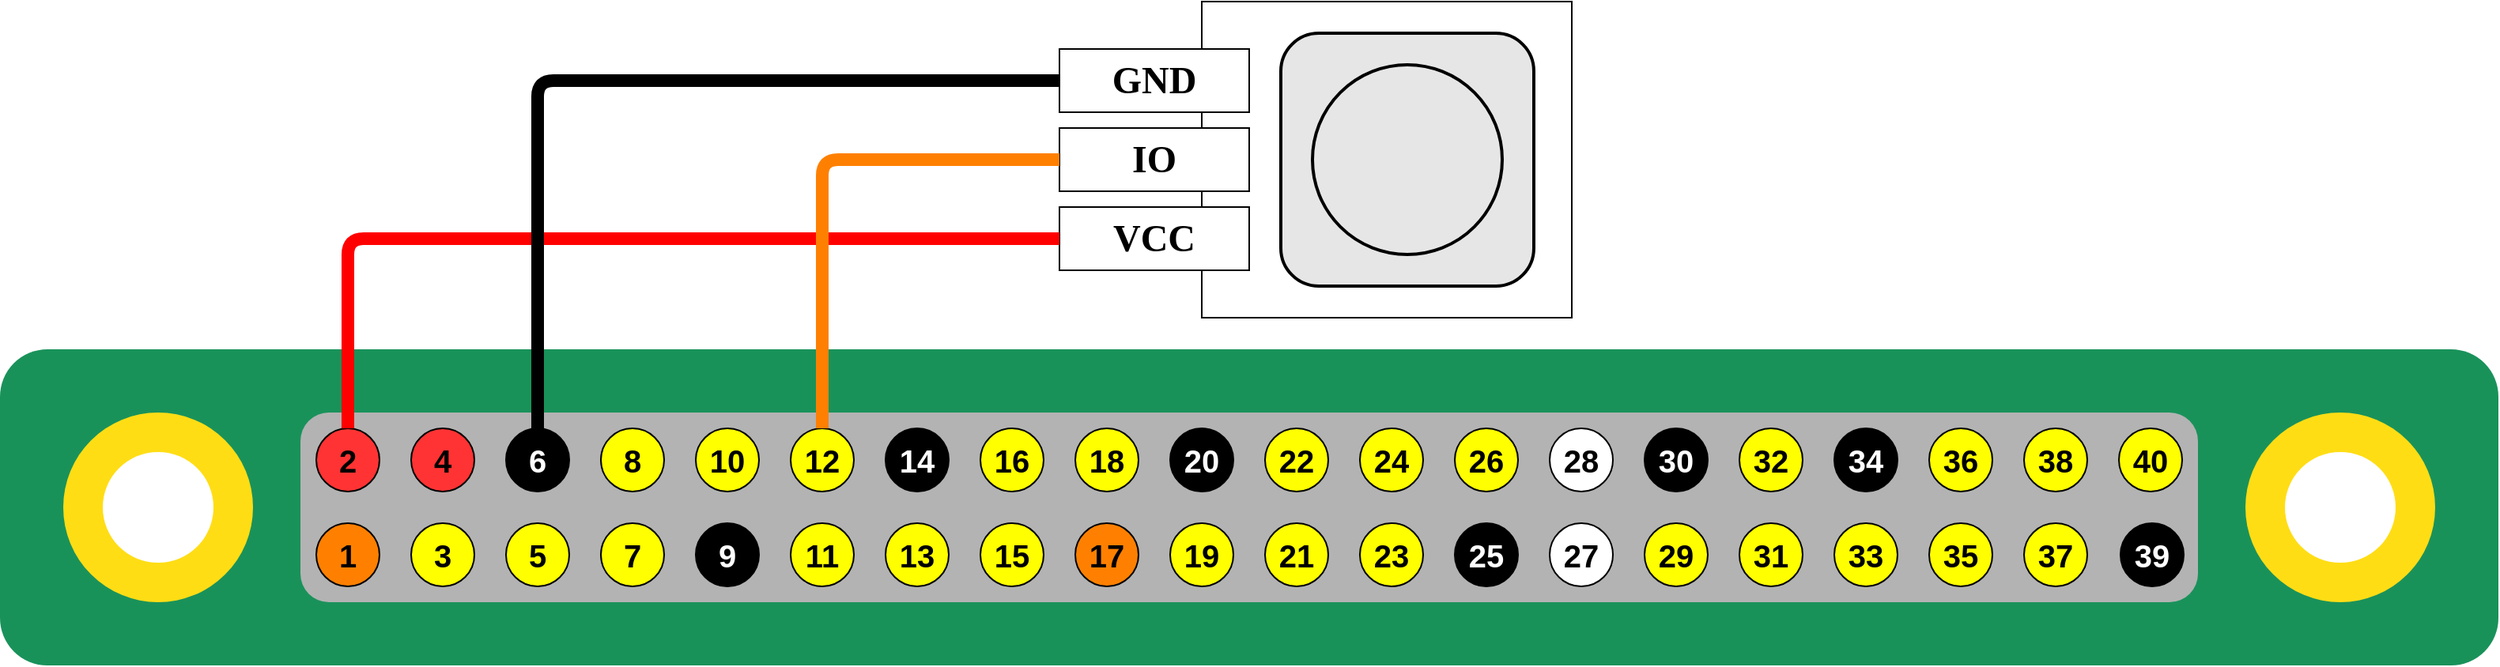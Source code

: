 <mxfile version="13.8.8" type="device"><diagram id="lVm1RK1Put-B2GvSqC42" name="Page-1"><mxGraphModel dx="1838" dy="982" grid="1" gridSize="10" guides="1" tooltips="1" connect="1" arrows="1" fold="1" page="1" pageScale="1" pageWidth="827" pageHeight="1169" math="0" shadow="0"><root><mxCell id="0"/><mxCell id="1" parent="0"/><mxCell id="qZW6qpRvhsTu4Xo9ONpj-1" value="" style="group" vertex="1" connectable="0" parent="1"><mxGeometry x="40" y="230" width="1580" height="200" as="geometry"/></mxCell><mxCell id="qZW6qpRvhsTu4Xo9ONpj-2" value="" style="rounded=1;whiteSpace=wrap;html=1;labelBackgroundColor=none;fontSize=20;fontColor=#FFFFFF;fillColor=#19925a;strokeColor=none;" vertex="1" parent="qZW6qpRvhsTu4Xo9ONpj-1"><mxGeometry width="1580" height="200" as="geometry"/></mxCell><mxCell id="qZW6qpRvhsTu4Xo9ONpj-3" value="" style="rounded=1;whiteSpace=wrap;html=1;labelBackgroundColor=none;fontSize=20;fontColor=#FFFFFF;fillColor=#B3B3B3;strokeColor=none;" vertex="1" parent="qZW6qpRvhsTu4Xo9ONpj-1"><mxGeometry x="190" y="40" width="1200" height="120" as="geometry"/></mxCell><mxCell id="qZW6qpRvhsTu4Xo9ONpj-4" value="" style="ellipse;whiteSpace=wrap;html=1;aspect=fixed;labelBackgroundColor=none;fontSize=20;fontColor=#FFFFFF;strokeColor=none;fillColor=#FFDD15;" vertex="1" parent="qZW6qpRvhsTu4Xo9ONpj-1"><mxGeometry x="40" y="40" width="120" height="120" as="geometry"/></mxCell><mxCell id="qZW6qpRvhsTu4Xo9ONpj-5" value="" style="ellipse;whiteSpace=wrap;html=1;aspect=fixed;labelBackgroundColor=none;fontSize=20;fontColor=#FFFFFF;fillColor=#FFFFFF;strokeColor=none;" vertex="1" parent="qZW6qpRvhsTu4Xo9ONpj-1"><mxGeometry x="65" y="65" width="70" height="70" as="geometry"/></mxCell><mxCell id="qZW6qpRvhsTu4Xo9ONpj-6" value="" style="ellipse;whiteSpace=wrap;html=1;aspect=fixed;labelBackgroundColor=none;fontSize=20;fontColor=#FFFFFF;strokeColor=none;fillColor=#FFDD15;" vertex="1" parent="qZW6qpRvhsTu4Xo9ONpj-1"><mxGeometry x="1420" y="40" width="120" height="120" as="geometry"/></mxCell><mxCell id="qZW6qpRvhsTu4Xo9ONpj-7" value="" style="ellipse;whiteSpace=wrap;html=1;aspect=fixed;labelBackgroundColor=none;fontSize=20;fontColor=#FFFFFF;fillColor=#FFFFFF;strokeColor=none;" vertex="1" parent="qZW6qpRvhsTu4Xo9ONpj-1"><mxGeometry x="1445" y="65" width="70" height="70" as="geometry"/></mxCell><mxCell id="qZW6qpRvhsTu4Xo9ONpj-8" value="1" style="ellipse;whiteSpace=wrap;html=1;aspect=fixed;fontStyle=1;fontSize=20;fillColor=#FF8000;" vertex="1" parent="1"><mxGeometry x="240" y="340" width="40" height="40" as="geometry"/></mxCell><mxCell id="qZW6qpRvhsTu4Xo9ONpj-9" value="2" style="ellipse;whiteSpace=wrap;html=1;aspect=fixed;fontStyle=1;fontSize=20;fillColor=#FF3333;" vertex="1" parent="1"><mxGeometry x="240" y="280" width="40" height="40" as="geometry"/></mxCell><mxCell id="qZW6qpRvhsTu4Xo9ONpj-10" value="3" style="ellipse;whiteSpace=wrap;html=1;aspect=fixed;fontStyle=1;fontSize=20;fillColor=#FFFF00;" vertex="1" parent="1"><mxGeometry x="300" y="340" width="40" height="40" as="geometry"/></mxCell><mxCell id="qZW6qpRvhsTu4Xo9ONpj-11" value="5" style="ellipse;whiteSpace=wrap;html=1;aspect=fixed;fontStyle=1;fontSize=20;fillColor=#FFFF00;" vertex="1" parent="1"><mxGeometry x="360" y="340" width="40" height="40" as="geometry"/></mxCell><mxCell id="qZW6qpRvhsTu4Xo9ONpj-12" value="9" style="ellipse;whiteSpace=wrap;html=1;aspect=fixed;fontStyle=1;fontSize=20;fillColor=#000000;labelBackgroundColor=none;fontColor=#FFFFFF;" vertex="1" parent="1"><mxGeometry x="480" y="340" width="40" height="40" as="geometry"/></mxCell><mxCell id="qZW6qpRvhsTu4Xo9ONpj-13" value="11" style="ellipse;whiteSpace=wrap;html=1;aspect=fixed;fontStyle=1;fontSize=20;fillColor=#FFFF00;" vertex="1" parent="1"><mxGeometry x="540" y="340" width="40" height="40" as="geometry"/></mxCell><mxCell id="qZW6qpRvhsTu4Xo9ONpj-14" value="13" style="ellipse;whiteSpace=wrap;html=1;aspect=fixed;fontStyle=1;fontSize=20;fillColor=#FFFF00;" vertex="1" parent="1"><mxGeometry x="600" y="340" width="40" height="40" as="geometry"/></mxCell><mxCell id="qZW6qpRvhsTu4Xo9ONpj-15" value="15" style="ellipse;whiteSpace=wrap;html=1;aspect=fixed;fontStyle=1;fontSize=20;fillColor=#FFFF00;" vertex="1" parent="1"><mxGeometry x="660" y="340" width="40" height="40" as="geometry"/></mxCell><mxCell id="qZW6qpRvhsTu4Xo9ONpj-16" value="17" style="ellipse;whiteSpace=wrap;html=1;aspect=fixed;fontStyle=1;fontSize=20;fillColor=#FF8000;" vertex="1" parent="1"><mxGeometry x="720" y="340" width="40" height="40" as="geometry"/></mxCell><mxCell id="qZW6qpRvhsTu4Xo9ONpj-17" value="19" style="ellipse;whiteSpace=wrap;html=1;aspect=fixed;fontStyle=1;fontSize=20;fillColor=#FFFF00;" vertex="1" parent="1"><mxGeometry x="780" y="340" width="40" height="40" as="geometry"/></mxCell><mxCell id="qZW6qpRvhsTu4Xo9ONpj-18" value="21" style="ellipse;whiteSpace=wrap;html=1;aspect=fixed;fontStyle=1;fontSize=20;fillColor=#FFFF00;" vertex="1" parent="1"><mxGeometry x="840" y="340" width="40" height="40" as="geometry"/></mxCell><mxCell id="qZW6qpRvhsTu4Xo9ONpj-19" value="23" style="ellipse;whiteSpace=wrap;html=1;aspect=fixed;fontStyle=1;fontSize=20;fillColor=#FFFF00;" vertex="1" parent="1"><mxGeometry x="900" y="340" width="40" height="40" as="geometry"/></mxCell><mxCell id="qZW6qpRvhsTu4Xo9ONpj-20" value="25" style="ellipse;whiteSpace=wrap;html=1;aspect=fixed;fontStyle=1;fontSize=20;fillColor=#000000;labelBackgroundColor=none;fontColor=#FFFFFF;" vertex="1" parent="1"><mxGeometry x="960" y="340" width="40" height="40" as="geometry"/></mxCell><mxCell id="qZW6qpRvhsTu4Xo9ONpj-21" value="27" style="ellipse;whiteSpace=wrap;html=1;aspect=fixed;fontStyle=1;fontSize=20;fillColor=#FFFFFF;" vertex="1" parent="1"><mxGeometry x="1020" y="340" width="40" height="40" as="geometry"/></mxCell><mxCell id="qZW6qpRvhsTu4Xo9ONpj-22" value="28" style="ellipse;whiteSpace=wrap;html=1;aspect=fixed;fontStyle=1;fontSize=20;fillColor=#FFFFFF;" vertex="1" parent="1"><mxGeometry x="1020" y="280" width="40" height="40" as="geometry"/></mxCell><mxCell id="qZW6qpRvhsTu4Xo9ONpj-23" value="7" style="ellipse;whiteSpace=wrap;html=1;aspect=fixed;fontStyle=1;fontSize=20;fillColor=#FFFF00;" vertex="1" parent="1"><mxGeometry x="420" y="340" width="40" height="40" as="geometry"/></mxCell><mxCell id="qZW6qpRvhsTu4Xo9ONpj-24" value="29" style="ellipse;whiteSpace=wrap;html=1;aspect=fixed;fontStyle=1;fontSize=20;fillColor=#FFFF00;" vertex="1" parent="1"><mxGeometry x="1080" y="340" width="40" height="40" as="geometry"/></mxCell><mxCell id="qZW6qpRvhsTu4Xo9ONpj-25" value="31" style="ellipse;whiteSpace=wrap;html=1;aspect=fixed;fontStyle=1;fontSize=20;fillColor=#FFFF00;" vertex="1" parent="1"><mxGeometry x="1140" y="340" width="40" height="40" as="geometry"/></mxCell><mxCell id="qZW6qpRvhsTu4Xo9ONpj-26" value="33" style="ellipse;whiteSpace=wrap;html=1;aspect=fixed;fontStyle=1;fontSize=20;fillColor=#FFFF00;" vertex="1" parent="1"><mxGeometry x="1200" y="340" width="40" height="40" as="geometry"/></mxCell><mxCell id="qZW6qpRvhsTu4Xo9ONpj-27" value="35" style="ellipse;whiteSpace=wrap;html=1;aspect=fixed;fontStyle=1;fontSize=20;fillColor=#FFFF00;" vertex="1" parent="1"><mxGeometry x="1260" y="340" width="40" height="40" as="geometry"/></mxCell><mxCell id="qZW6qpRvhsTu4Xo9ONpj-28" value="37" style="ellipse;whiteSpace=wrap;html=1;aspect=fixed;fontStyle=1;fontSize=20;fillColor=#FFFF00;" vertex="1" parent="1"><mxGeometry x="1320" y="340" width="40" height="40" as="geometry"/></mxCell><mxCell id="qZW6qpRvhsTu4Xo9ONpj-29" value="39" style="ellipse;whiteSpace=wrap;html=1;aspect=fixed;fontStyle=1;fontSize=20;fillColor=#000000;labelBackgroundColor=none;fontColor=#FFFFFF;" vertex="1" parent="1"><mxGeometry x="1381" y="340" width="40" height="40" as="geometry"/></mxCell><mxCell id="qZW6qpRvhsTu4Xo9ONpj-30" value="4" style="ellipse;whiteSpace=wrap;html=1;aspect=fixed;fontStyle=1;fontSize=20;fillColor=#FF3333;" vertex="1" parent="1"><mxGeometry x="300" y="280" width="40" height="40" as="geometry"/></mxCell><mxCell id="qZW6qpRvhsTu4Xo9ONpj-31" value="6" style="ellipse;whiteSpace=wrap;html=1;aspect=fixed;fontStyle=1;fontSize=20;fillColor=#000000;labelBackgroundColor=none;fontColor=#FFFFFF;" vertex="1" parent="1"><mxGeometry x="360" y="280" width="40" height="40" as="geometry"/></mxCell><mxCell id="qZW6qpRvhsTu4Xo9ONpj-32" value="8" style="ellipse;whiteSpace=wrap;html=1;aspect=fixed;fontStyle=1;fontSize=20;fillColor=#FFFF00;" vertex="1" parent="1"><mxGeometry x="420" y="280" width="40" height="40" as="geometry"/></mxCell><mxCell id="qZW6qpRvhsTu4Xo9ONpj-33" value="10" style="ellipse;whiteSpace=wrap;html=1;aspect=fixed;fontStyle=1;fontSize=20;fillColor=#FFFF00;" vertex="1" parent="1"><mxGeometry x="480" y="280" width="40" height="40" as="geometry"/></mxCell><mxCell id="qZW6qpRvhsTu4Xo9ONpj-34" value="12" style="ellipse;whiteSpace=wrap;html=1;aspect=fixed;fontStyle=1;fontSize=20;fillColor=#FFFF00;" vertex="1" parent="1"><mxGeometry x="540" y="280" width="40" height="40" as="geometry"/></mxCell><mxCell id="qZW6qpRvhsTu4Xo9ONpj-35" value="14" style="ellipse;whiteSpace=wrap;html=1;aspect=fixed;fontStyle=1;fontSize=20;fillColor=#000000;labelBackgroundColor=none;fontColor=#FFFFFF;" vertex="1" parent="1"><mxGeometry x="600" y="280" width="40" height="40" as="geometry"/></mxCell><mxCell id="qZW6qpRvhsTu4Xo9ONpj-36" value="16" style="ellipse;whiteSpace=wrap;html=1;aspect=fixed;fontStyle=1;fontSize=20;fillColor=#FFFF00;" vertex="1" parent="1"><mxGeometry x="660" y="280" width="40" height="40" as="geometry"/></mxCell><mxCell id="qZW6qpRvhsTu4Xo9ONpj-37" value="18" style="ellipse;whiteSpace=wrap;html=1;aspect=fixed;fontStyle=1;fontSize=20;fillColor=#FFFF00;" vertex="1" parent="1"><mxGeometry x="720" y="280" width="40" height="40" as="geometry"/></mxCell><mxCell id="qZW6qpRvhsTu4Xo9ONpj-38" value="20" style="ellipse;whiteSpace=wrap;html=1;aspect=fixed;fontStyle=1;fontSize=20;fillColor=#000000;labelBackgroundColor=none;fontColor=#FFFFFF;" vertex="1" parent="1"><mxGeometry x="780" y="280" width="40" height="40" as="geometry"/></mxCell><mxCell id="qZW6qpRvhsTu4Xo9ONpj-39" value="22" style="ellipse;whiteSpace=wrap;html=1;aspect=fixed;fontStyle=1;fontSize=20;fillColor=#FFFF00;" vertex="1" parent="1"><mxGeometry x="840" y="280" width="40" height="40" as="geometry"/></mxCell><mxCell id="qZW6qpRvhsTu4Xo9ONpj-40" value="24" style="ellipse;whiteSpace=wrap;html=1;aspect=fixed;fontStyle=1;fontSize=20;fillColor=#FFFF00;" vertex="1" parent="1"><mxGeometry x="900" y="280" width="40" height="40" as="geometry"/></mxCell><mxCell id="qZW6qpRvhsTu4Xo9ONpj-41" value="26" style="ellipse;whiteSpace=wrap;html=1;aspect=fixed;fontStyle=1;fontSize=20;fillColor=#FFFF00;" vertex="1" parent="1"><mxGeometry x="960" y="280" width="40" height="40" as="geometry"/></mxCell><mxCell id="qZW6qpRvhsTu4Xo9ONpj-42" value="30" style="ellipse;whiteSpace=wrap;html=1;aspect=fixed;fontStyle=1;fontSize=20;fillColor=#000000;labelBackgroundColor=none;fontColor=#FFFFFF;" vertex="1" parent="1"><mxGeometry x="1080" y="280" width="40" height="40" as="geometry"/></mxCell><mxCell id="qZW6qpRvhsTu4Xo9ONpj-43" value="32" style="ellipse;whiteSpace=wrap;html=1;aspect=fixed;fontStyle=1;fontSize=20;fillColor=#FFFF00;" vertex="1" parent="1"><mxGeometry x="1140" y="280" width="40" height="40" as="geometry"/></mxCell><mxCell id="qZW6qpRvhsTu4Xo9ONpj-44" value="34" style="ellipse;whiteSpace=wrap;html=1;aspect=fixed;fontStyle=1;fontSize=20;fillColor=#000000;labelBackgroundColor=none;fontColor=#FFFFFF;" vertex="1" parent="1"><mxGeometry x="1200" y="280" width="40" height="40" as="geometry"/></mxCell><mxCell id="qZW6qpRvhsTu4Xo9ONpj-45" value="36" style="ellipse;whiteSpace=wrap;html=1;aspect=fixed;fontStyle=1;fontSize=20;fillColor=#FFFF00;" vertex="1" parent="1"><mxGeometry x="1260" y="280" width="40" height="40" as="geometry"/></mxCell><mxCell id="qZW6qpRvhsTu4Xo9ONpj-46" value="38" style="ellipse;whiteSpace=wrap;html=1;aspect=fixed;fontStyle=1;fontSize=20;fillColor=#FFFF00;" vertex="1" parent="1"><mxGeometry x="1320" y="280" width="40" height="40" as="geometry"/></mxCell><mxCell id="qZW6qpRvhsTu4Xo9ONpj-47" value="40" style="ellipse;whiteSpace=wrap;html=1;aspect=fixed;fontStyle=1;fontSize=20;fillColor=#FFFF00;" vertex="1" parent="1"><mxGeometry x="1380" y="280" width="40" height="40" as="geometry"/></mxCell><mxCell id="qZW6qpRvhsTu4Xo9ONpj-50" value="" style="rounded=0;whiteSpace=wrap;html=1;" vertex="1" parent="1"><mxGeometry x="800" y="10" width="234" height="200" as="geometry"/></mxCell><mxCell id="qZW6qpRvhsTu4Xo9ONpj-51" value="IO" style="rounded=0;whiteSpace=wrap;html=1;fontFamily=Verdana;fontSize=24;fontStyle=1" vertex="1" parent="1"><mxGeometry x="710" y="90" width="120" height="40" as="geometry"/></mxCell><mxCell id="qZW6qpRvhsTu4Xo9ONpj-52" value="VCC" style="rounded=0;whiteSpace=wrap;html=1;fontFamily=Verdana;fontSize=24;fontStyle=1" vertex="1" parent="1"><mxGeometry x="710" y="140" width="120" height="40" as="geometry"/></mxCell><mxCell id="qZW6qpRvhsTu4Xo9ONpj-53" value="GND" style="rounded=0;whiteSpace=wrap;html=1;fontFamily=Verdana;fontSize=24;fontStyle=1" vertex="1" parent="1"><mxGeometry x="710" y="40" width="120" height="40" as="geometry"/></mxCell><mxCell id="qZW6qpRvhsTu4Xo9ONpj-48" value="" style="rounded=1;whiteSpace=wrap;html=1;fillColor=#E6E6E6;strokeWidth=2;" vertex="1" parent="1"><mxGeometry x="850" y="30" width="160" height="160" as="geometry"/></mxCell><mxCell id="qZW6qpRvhsTu4Xo9ONpj-60" value="" style="ellipse;whiteSpace=wrap;html=1;aspect=fixed;fillColor=#E6E6E6;strokeWidth=2;" vertex="1" parent="1"><mxGeometry x="870" y="50" width="120" height="120" as="geometry"/></mxCell><mxCell id="qZW6qpRvhsTu4Xo9ONpj-61" value="" style="endArrow=none;html=1;strokeColor=#FF0000;strokeWidth=8;entryX=0;entryY=0.5;entryDx=0;entryDy=0;exitX=0.5;exitY=0;exitDx=0;exitDy=0;" edge="1" parent="1" source="qZW6qpRvhsTu4Xo9ONpj-9" target="qZW6qpRvhsTu4Xo9ONpj-52"><mxGeometry width="50" height="50" relative="1" as="geometry"><mxPoint x="530" y="620" as="sourcePoint"/><mxPoint x="580" y="570" as="targetPoint"/><Array as="points"><mxPoint x="260" y="160"/></Array></mxGeometry></mxCell><mxCell id="qZW6qpRvhsTu4Xo9ONpj-62" value="" style="endArrow=none;html=1;strokeWidth=8;entryX=0;entryY=0.5;entryDx=0;entryDy=0;exitX=0.5;exitY=0;exitDx=0;exitDy=0;" edge="1" parent="1" source="qZW6qpRvhsTu4Xo9ONpj-31" target="qZW6qpRvhsTu4Xo9ONpj-53"><mxGeometry width="50" height="50" relative="1" as="geometry"><mxPoint x="80" y="470" as="sourcePoint"/><mxPoint x="920" y="720" as="targetPoint"/><Array as="points"><mxPoint x="380" y="60"/></Array></mxGeometry></mxCell><mxCell id="qZW6qpRvhsTu4Xo9ONpj-63" value="" style="endArrow=none;html=1;strokeWidth=8;entryX=0;entryY=0.5;entryDx=0;entryDy=0;exitX=0.5;exitY=0;exitDx=0;exitDy=0;strokeColor=#FF8000;" edge="1" parent="1" source="qZW6qpRvhsTu4Xo9ONpj-34" target="qZW6qpRvhsTu4Xo9ONpj-51"><mxGeometry width="50" height="50" relative="1" as="geometry"><mxPoint x="390" y="290" as="sourcePoint"/><mxPoint x="720" y="70" as="targetPoint"/><Array as="points"><mxPoint x="560" y="110"/></Array></mxGeometry></mxCell></root></mxGraphModel></diagram></mxfile>